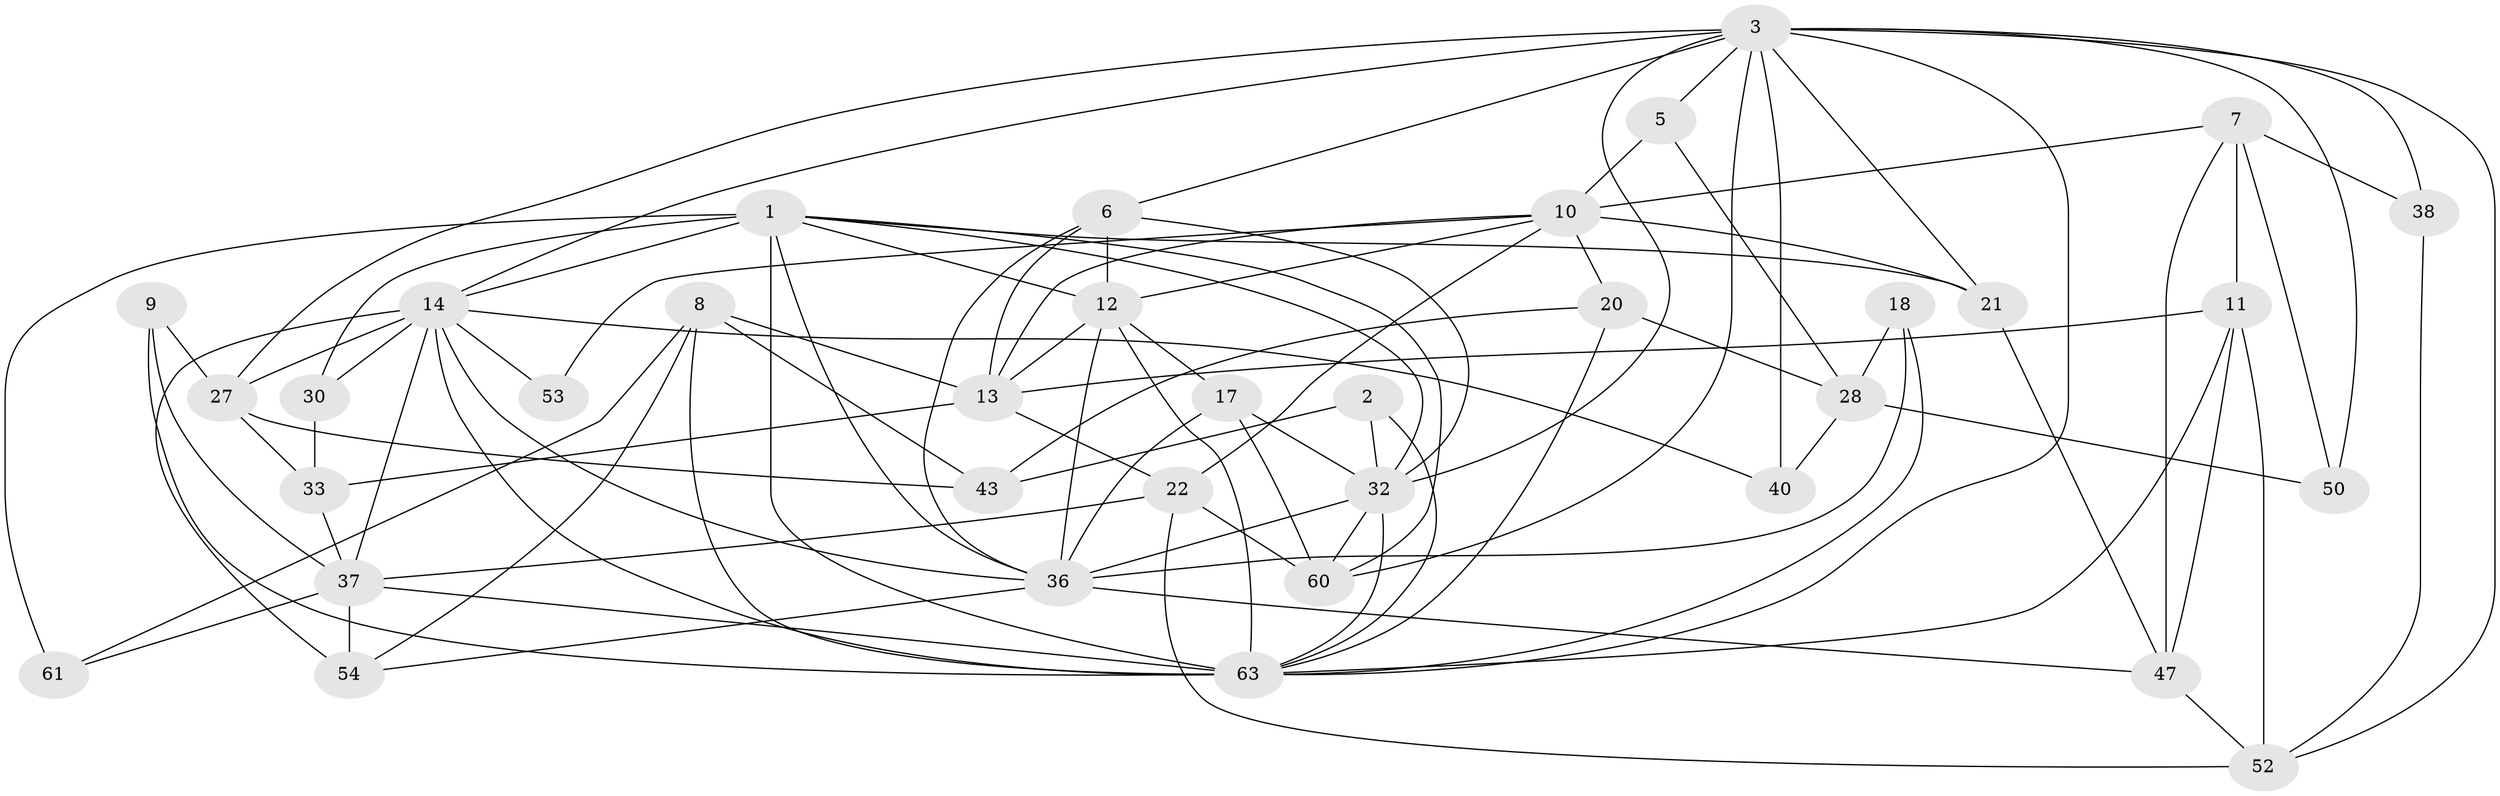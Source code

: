 // original degree distribution, {5: 0.16666666666666666, 3: 0.3333333333333333, 6: 0.05555555555555555, 4: 0.3194444444444444, 7: 0.027777777777777776, 8: 0.027777777777777776, 2: 0.06944444444444445}
// Generated by graph-tools (version 1.1) at 2025/15/03/09/25 04:15:04]
// undirected, 36 vertices, 96 edges
graph export_dot {
graph [start="1"]
  node [color=gray90,style=filled];
  1 [super="+4+24"];
  2;
  3 [super="+57+26+19+34+25"];
  5;
  6;
  7;
  8 [super="+15"];
  9;
  10 [super="+23+55"];
  11 [super="+31"];
  12 [super="+29"];
  13 [super="+65+16"];
  14 [super="+39"];
  17 [super="+35"];
  18;
  20 [super="+56"];
  21;
  22 [super="+46"];
  27;
  28 [super="+71+70"];
  30;
  32 [super="+58"];
  33;
  36 [super="+42"];
  37 [super="+41"];
  38;
  40 [super="+48"];
  43;
  47 [super="+72"];
  50;
  52 [super="+67"];
  53;
  54 [super="+59"];
  60;
  61 [super="+69"];
  63 [super="+64"];
  1 -- 14;
  1 -- 32;
  1 -- 63 [weight=3];
  1 -- 12;
  1 -- 30 [weight=2];
  1 -- 60;
  1 -- 36;
  1 -- 21;
  1 -- 61;
  2 -- 43;
  2 -- 63;
  2 -- 32;
  3 -- 40 [weight=2];
  3 -- 38 [weight=2];
  3 -- 50;
  3 -- 27;
  3 -- 14 [weight=2];
  3 -- 52;
  3 -- 63;
  3 -- 21;
  3 -- 60;
  3 -- 32;
  3 -- 5 [weight=2];
  3 -- 6;
  5 -- 28;
  5 -- 10;
  6 -- 36;
  6 -- 13;
  6 -- 12;
  6 -- 32;
  7 -- 38;
  7 -- 47;
  7 -- 50;
  7 -- 10;
  7 -- 11;
  8 -- 61;
  8 -- 43;
  8 -- 13;
  8 -- 63;
  8 -- 54;
  9 -- 27;
  9 -- 37;
  9 -- 63;
  10 -- 53;
  10 -- 21;
  10 -- 13;
  10 -- 20;
  10 -- 22;
  10 -- 12;
  11 -- 63;
  11 -- 52;
  11 -- 47;
  11 -- 13;
  12 -- 63;
  12 -- 13;
  12 -- 17;
  12 -- 36;
  13 -- 33;
  13 -- 22;
  14 -- 36;
  14 -- 37;
  14 -- 53;
  14 -- 54 [weight=2];
  14 -- 27 [weight=2];
  14 -- 30;
  14 -- 40;
  14 -- 63;
  17 -- 60;
  17 -- 36;
  17 -- 32;
  18 -- 36;
  18 -- 28;
  18 -- 63;
  20 -- 43;
  20 -- 28;
  20 -- 63;
  21 -- 47;
  22 -- 60;
  22 -- 52;
  22 -- 37;
  27 -- 33;
  27 -- 43;
  28 -- 50 [weight=2];
  28 -- 40;
  30 -- 33;
  32 -- 60;
  32 -- 36;
  32 -- 63;
  33 -- 37;
  36 -- 54;
  36 -- 47;
  37 -- 54;
  37 -- 61;
  37 -- 63;
  38 -- 52;
  47 -- 52;
}
